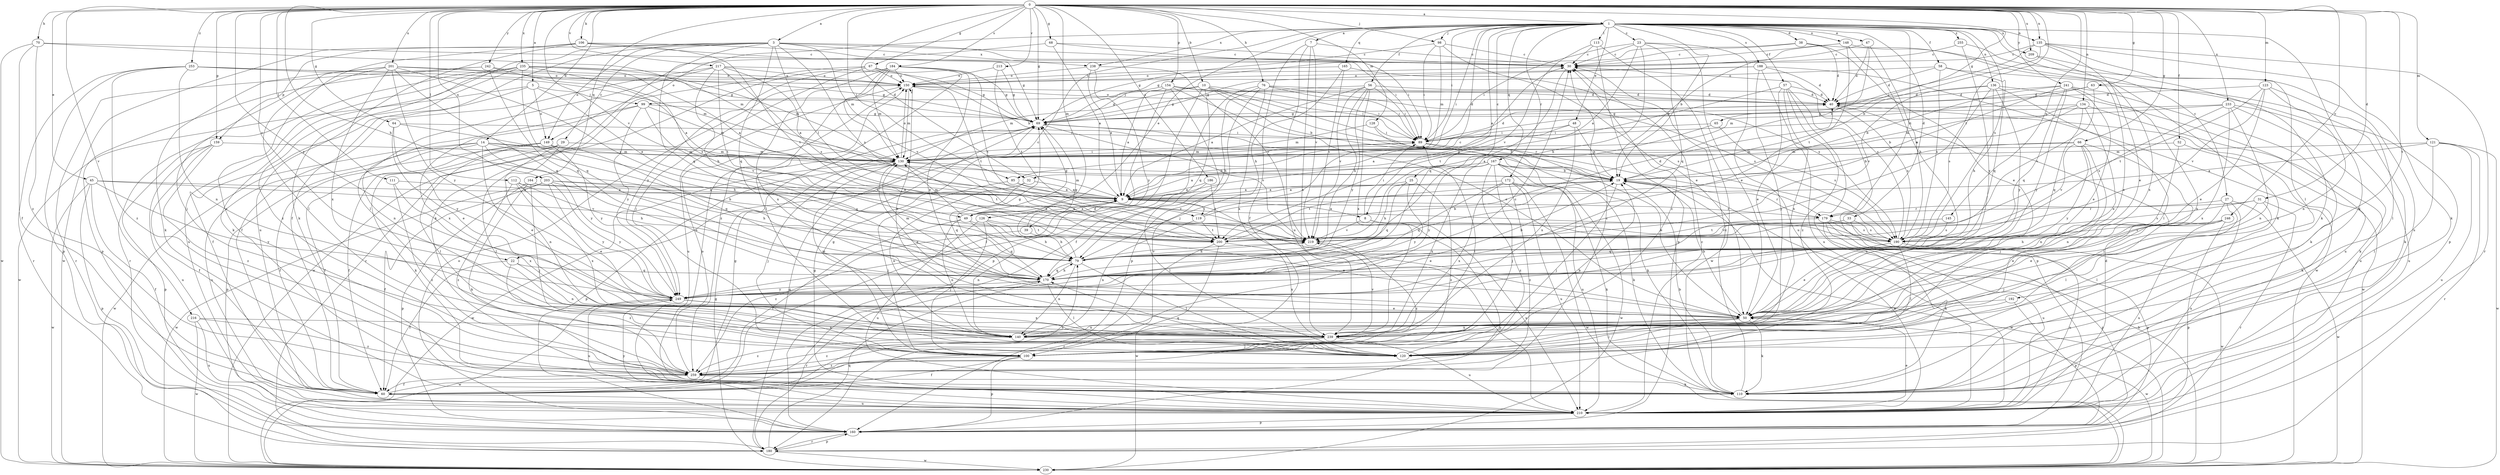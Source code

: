 strict digraph  {
0;
1;
3;
5;
7;
8;
9;
10;
14;
19;
22;
23;
25;
27;
29;
30;
31;
32;
33;
38;
39;
40;
45;
47;
48;
49;
50;
52;
56;
57;
58;
60;
63;
64;
65;
66;
67;
68;
69;
70;
76;
79;
85;
89;
98;
99;
100;
106;
110;
111;
112;
113;
119;
120;
121;
123;
126;
128;
130;
134;
135;
136;
140;
145;
148;
149;
150;
154;
159;
160;
164;
165;
167;
170;
172;
179;
180;
184;
186;
188;
190;
192;
200;
201;
203;
209;
210;
213;
216;
217;
219;
230;
233;
235;
238;
239;
241;
242;
246;
249;
253;
255;
259;
0 -> 1  [label=a];
0 -> 3  [label=a];
0 -> 5  [label=a];
0 -> 10  [label=b];
0 -> 14  [label=b];
0 -> 22  [label=c];
0 -> 31  [label=d];
0 -> 32  [label=d];
0 -> 45  [label=e];
0 -> 52  [label=f];
0 -> 63  [label=g];
0 -> 64  [label=g];
0 -> 65  [label=g];
0 -> 66  [label=g];
0 -> 67  [label=g];
0 -> 68  [label=g];
0 -> 69  [label=g];
0 -> 70  [label=h];
0 -> 76  [label=h];
0 -> 79  [label=h];
0 -> 85  [label=i];
0 -> 98  [label=j];
0 -> 106  [label=k];
0 -> 111  [label=l];
0 -> 112  [label=l];
0 -> 121  [label=m];
0 -> 123  [label=m];
0 -> 126  [label=m];
0 -> 128  [label=m];
0 -> 134  [label=n];
0 -> 135  [label=n];
0 -> 145  [label=o];
0 -> 154  [label=p];
0 -> 159  [label=p];
0 -> 164  [label=q];
0 -> 184  [label=s];
0 -> 186  [label=s];
0 -> 192  [label=t];
0 -> 200  [label=t];
0 -> 201  [label=u];
0 -> 203  [label=u];
0 -> 209  [label=u];
0 -> 213  [label=v];
0 -> 216  [label=v];
0 -> 217  [label=v];
0 -> 219  [label=v];
0 -> 233  [label=x];
0 -> 235  [label=x];
0 -> 241  [label=y];
0 -> 242  [label=y];
0 -> 246  [label=y];
0 -> 249  [label=y];
0 -> 253  [label=z];
1 -> 7  [label=a];
1 -> 8  [label=a];
1 -> 19  [label=b];
1 -> 22  [label=c];
1 -> 23  [label=c];
1 -> 25  [label=c];
1 -> 27  [label=c];
1 -> 32  [label=d];
1 -> 33  [label=d];
1 -> 38  [label=d];
1 -> 47  [label=e];
1 -> 48  [label=e];
1 -> 49  [label=e];
1 -> 56  [label=f];
1 -> 57  [label=f];
1 -> 58  [label=f];
1 -> 85  [label=i];
1 -> 89  [label=i];
1 -> 98  [label=j];
1 -> 110  [label=k];
1 -> 113  [label=l];
1 -> 135  [label=n];
1 -> 136  [label=n];
1 -> 148  [label=o];
1 -> 149  [label=o];
1 -> 165  [label=q];
1 -> 167  [label=q];
1 -> 172  [label=r];
1 -> 179  [label=r];
1 -> 188  [label=s];
1 -> 190  [label=s];
1 -> 209  [label=u];
1 -> 238  [label=x];
1 -> 255  [label=z];
3 -> 29  [label=c];
3 -> 30  [label=c];
3 -> 60  [label=f];
3 -> 89  [label=i];
3 -> 110  [label=k];
3 -> 119  [label=l];
3 -> 130  [label=m];
3 -> 149  [label=o];
3 -> 159  [label=p];
3 -> 170  [label=q];
3 -> 190  [label=s];
3 -> 210  [label=u];
3 -> 238  [label=x];
5 -> 49  [label=e];
5 -> 60  [label=f];
5 -> 99  [label=j];
5 -> 149  [label=o];
5 -> 230  [label=w];
7 -> 30  [label=c];
7 -> 60  [label=f];
7 -> 210  [label=u];
7 -> 219  [label=v];
7 -> 239  [label=x];
8 -> 89  [label=i];
8 -> 160  [label=p];
8 -> 210  [label=u];
8 -> 219  [label=v];
9 -> 8  [label=a];
9 -> 39  [label=d];
9 -> 49  [label=e];
9 -> 50  [label=e];
9 -> 119  [label=l];
9 -> 130  [label=m];
9 -> 179  [label=r];
10 -> 19  [label=b];
10 -> 89  [label=i];
10 -> 99  [label=j];
10 -> 130  [label=m];
10 -> 160  [label=p];
10 -> 170  [label=q];
10 -> 179  [label=r];
10 -> 190  [label=s];
14 -> 19  [label=b];
14 -> 50  [label=e];
14 -> 60  [label=f];
14 -> 79  [label=h];
14 -> 130  [label=m];
14 -> 210  [label=u];
14 -> 230  [label=w];
14 -> 249  [label=y];
19 -> 9  [label=a];
19 -> 69  [label=g];
19 -> 100  [label=j];
19 -> 179  [label=r];
19 -> 200  [label=t];
19 -> 230  [label=w];
22 -> 60  [label=f];
22 -> 140  [label=n];
22 -> 170  [label=q];
22 -> 259  [label=z];
23 -> 9  [label=a];
23 -> 30  [label=c];
23 -> 50  [label=e];
23 -> 79  [label=h];
23 -> 89  [label=i];
23 -> 170  [label=q];
23 -> 210  [label=u];
25 -> 9  [label=a];
25 -> 79  [label=h];
25 -> 170  [label=q];
25 -> 249  [label=y];
25 -> 259  [label=z];
27 -> 50  [label=e];
27 -> 120  [label=l];
27 -> 179  [label=r];
27 -> 210  [label=u];
27 -> 230  [label=w];
29 -> 60  [label=f];
29 -> 110  [label=k];
29 -> 120  [label=l];
29 -> 130  [label=m];
29 -> 140  [label=n];
30 -> 150  [label=o];
30 -> 170  [label=q];
31 -> 50  [label=e];
31 -> 120  [label=l];
31 -> 179  [label=r];
31 -> 180  [label=r];
31 -> 190  [label=s];
32 -> 9  [label=a];
32 -> 140  [label=n];
32 -> 170  [label=q];
33 -> 160  [label=p];
33 -> 190  [label=s];
33 -> 200  [label=t];
38 -> 30  [label=c];
38 -> 40  [label=d];
38 -> 50  [label=e];
38 -> 69  [label=g];
38 -> 160  [label=p];
39 -> 9  [label=a];
39 -> 50  [label=e];
39 -> 259  [label=z];
40 -> 69  [label=g];
40 -> 150  [label=o];
40 -> 190  [label=s];
40 -> 230  [label=w];
45 -> 9  [label=a];
45 -> 60  [label=f];
45 -> 160  [label=p];
45 -> 219  [label=v];
45 -> 230  [label=w];
45 -> 249  [label=y];
47 -> 19  [label=b];
47 -> 30  [label=c];
47 -> 40  [label=d];
47 -> 190  [label=s];
48 -> 9  [label=a];
48 -> 19  [label=b];
48 -> 89  [label=i];
48 -> 239  [label=x];
49 -> 9  [label=a];
49 -> 60  [label=f];
49 -> 69  [label=g];
49 -> 79  [label=h];
49 -> 130  [label=m];
49 -> 140  [label=n];
49 -> 170  [label=q];
50 -> 19  [label=b];
50 -> 110  [label=k];
50 -> 120  [label=l];
50 -> 140  [label=n];
50 -> 230  [label=w];
50 -> 239  [label=x];
52 -> 110  [label=k];
52 -> 130  [label=m];
52 -> 140  [label=n];
56 -> 9  [label=a];
56 -> 40  [label=d];
56 -> 69  [label=g];
56 -> 79  [label=h];
56 -> 89  [label=i];
56 -> 219  [label=v];
56 -> 239  [label=x];
56 -> 249  [label=y];
57 -> 40  [label=d];
57 -> 50  [label=e];
57 -> 160  [label=p];
57 -> 200  [label=t];
57 -> 210  [label=u];
57 -> 239  [label=x];
57 -> 259  [label=z];
58 -> 40  [label=d];
58 -> 50  [label=e];
58 -> 150  [label=o];
58 -> 170  [label=q];
58 -> 190  [label=s];
60 -> 69  [label=g];
60 -> 79  [label=h];
60 -> 210  [label=u];
63 -> 40  [label=d];
63 -> 110  [label=k];
63 -> 130  [label=m];
63 -> 219  [label=v];
64 -> 50  [label=e];
64 -> 79  [label=h];
64 -> 89  [label=i];
64 -> 249  [label=y];
65 -> 9  [label=a];
65 -> 89  [label=i];
65 -> 190  [label=s];
66 -> 19  [label=b];
66 -> 100  [label=j];
66 -> 120  [label=l];
66 -> 130  [label=m];
66 -> 140  [label=n];
66 -> 219  [label=v];
66 -> 249  [label=y];
67 -> 19  [label=b];
67 -> 69  [label=g];
67 -> 100  [label=j];
67 -> 150  [label=o];
67 -> 180  [label=r];
67 -> 249  [label=y];
68 -> 9  [label=a];
68 -> 30  [label=c];
68 -> 89  [label=i];
68 -> 170  [label=q];
69 -> 89  [label=i];
69 -> 219  [label=v];
70 -> 30  [label=c];
70 -> 60  [label=f];
70 -> 130  [label=m];
70 -> 230  [label=w];
70 -> 259  [label=z];
76 -> 40  [label=d];
76 -> 60  [label=f];
76 -> 79  [label=h];
76 -> 89  [label=i];
76 -> 160  [label=p];
76 -> 190  [label=s];
76 -> 239  [label=x];
79 -> 69  [label=g];
79 -> 120  [label=l];
79 -> 140  [label=n];
79 -> 170  [label=q];
79 -> 219  [label=v];
85 -> 9  [label=a];
85 -> 100  [label=j];
85 -> 219  [label=v];
89 -> 40  [label=d];
89 -> 50  [label=e];
89 -> 110  [label=k];
89 -> 130  [label=m];
98 -> 30  [label=c];
98 -> 50  [label=e];
98 -> 69  [label=g];
98 -> 89  [label=i];
98 -> 130  [label=m];
99 -> 69  [label=g];
99 -> 130  [label=m];
99 -> 140  [label=n];
99 -> 219  [label=v];
99 -> 239  [label=x];
99 -> 249  [label=y];
100 -> 19  [label=b];
100 -> 60  [label=f];
100 -> 69  [label=g];
100 -> 89  [label=i];
100 -> 160  [label=p];
100 -> 259  [label=z];
106 -> 30  [label=c];
106 -> 69  [label=g];
106 -> 110  [label=k];
106 -> 200  [label=t];
106 -> 230  [label=w];
106 -> 259  [label=z];
110 -> 19  [label=b];
110 -> 30  [label=c];
111 -> 9  [label=a];
111 -> 239  [label=x];
111 -> 259  [label=z];
112 -> 9  [label=a];
112 -> 79  [label=h];
112 -> 239  [label=x];
112 -> 249  [label=y];
112 -> 259  [label=z];
113 -> 30  [label=c];
113 -> 160  [label=p];
113 -> 219  [label=v];
113 -> 230  [label=w];
119 -> 30  [label=c];
119 -> 40  [label=d];
119 -> 140  [label=n];
119 -> 200  [label=t];
120 -> 30  [label=c];
120 -> 170  [label=q];
121 -> 9  [label=a];
121 -> 120  [label=l];
121 -> 130  [label=m];
121 -> 180  [label=r];
121 -> 210  [label=u];
121 -> 230  [label=w];
123 -> 40  [label=d];
123 -> 50  [label=e];
123 -> 120  [label=l];
123 -> 140  [label=n];
123 -> 200  [label=t];
123 -> 219  [label=v];
126 -> 79  [label=h];
126 -> 100  [label=j];
126 -> 140  [label=n];
126 -> 200  [label=t];
126 -> 210  [label=u];
128 -> 19  [label=b];
128 -> 89  [label=i];
128 -> 130  [label=m];
130 -> 19  [label=b];
130 -> 50  [label=e];
130 -> 89  [label=i];
130 -> 100  [label=j];
130 -> 150  [label=o];
130 -> 160  [label=p];
130 -> 200  [label=t];
130 -> 230  [label=w];
134 -> 19  [label=b];
134 -> 50  [label=e];
134 -> 69  [label=g];
134 -> 130  [label=m];
134 -> 170  [label=q];
134 -> 210  [label=u];
135 -> 19  [label=b];
135 -> 30  [label=c];
135 -> 50  [label=e];
135 -> 89  [label=i];
135 -> 110  [label=k];
135 -> 120  [label=l];
135 -> 180  [label=r];
136 -> 40  [label=d];
136 -> 79  [label=h];
136 -> 120  [label=l];
136 -> 190  [label=s];
136 -> 210  [label=u];
136 -> 219  [label=v];
136 -> 249  [label=y];
140 -> 30  [label=c];
140 -> 120  [label=l];
140 -> 130  [label=m];
140 -> 259  [label=z];
145 -> 190  [label=s];
145 -> 219  [label=v];
148 -> 19  [label=b];
148 -> 30  [label=c];
148 -> 79  [label=h];
148 -> 110  [label=k];
148 -> 200  [label=t];
149 -> 60  [label=f];
149 -> 120  [label=l];
149 -> 130  [label=m];
149 -> 160  [label=p];
149 -> 170  [label=q];
149 -> 249  [label=y];
150 -> 40  [label=d];
150 -> 130  [label=m];
150 -> 200  [label=t];
150 -> 210  [label=u];
154 -> 9  [label=a];
154 -> 40  [label=d];
154 -> 50  [label=e];
154 -> 60  [label=f];
154 -> 69  [label=g];
154 -> 89  [label=i];
154 -> 100  [label=j];
159 -> 60  [label=f];
159 -> 130  [label=m];
159 -> 160  [label=p];
159 -> 210  [label=u];
159 -> 259  [label=z];
160 -> 150  [label=o];
160 -> 180  [label=r];
164 -> 9  [label=a];
164 -> 100  [label=j];
164 -> 110  [label=k];
164 -> 160  [label=p];
165 -> 79  [label=h];
165 -> 150  [label=o];
165 -> 190  [label=s];
165 -> 219  [label=v];
167 -> 9  [label=a];
167 -> 19  [label=b];
167 -> 100  [label=j];
167 -> 110  [label=k];
167 -> 210  [label=u];
167 -> 230  [label=w];
167 -> 239  [label=x];
167 -> 249  [label=y];
167 -> 259  [label=z];
170 -> 19  [label=b];
170 -> 69  [label=g];
170 -> 79  [label=h];
170 -> 120  [label=l];
170 -> 130  [label=m];
170 -> 180  [label=r];
170 -> 249  [label=y];
172 -> 9  [label=a];
172 -> 110  [label=k];
172 -> 170  [label=q];
172 -> 210  [label=u];
172 -> 230  [label=w];
172 -> 239  [label=x];
172 -> 259  [label=z];
179 -> 110  [label=k];
179 -> 160  [label=p];
179 -> 170  [label=q];
179 -> 190  [label=s];
179 -> 210  [label=u];
179 -> 230  [label=w];
180 -> 69  [label=g];
180 -> 160  [label=p];
180 -> 170  [label=q];
180 -> 230  [label=w];
184 -> 50  [label=e];
184 -> 120  [label=l];
184 -> 130  [label=m];
184 -> 150  [label=o];
184 -> 200  [label=t];
184 -> 219  [label=v];
184 -> 230  [label=w];
184 -> 239  [label=x];
184 -> 259  [label=z];
186 -> 9  [label=a];
186 -> 120  [label=l];
186 -> 200  [label=t];
188 -> 40  [label=d];
188 -> 69  [label=g];
188 -> 100  [label=j];
188 -> 150  [label=o];
188 -> 210  [label=u];
188 -> 230  [label=w];
190 -> 30  [label=c];
190 -> 50  [label=e];
190 -> 120  [label=l];
190 -> 210  [label=u];
192 -> 50  [label=e];
192 -> 100  [label=j];
192 -> 160  [label=p];
200 -> 19  [label=b];
200 -> 180  [label=r];
200 -> 230  [label=w];
200 -> 239  [label=x];
201 -> 69  [label=g];
201 -> 100  [label=j];
201 -> 110  [label=k];
201 -> 120  [label=l];
201 -> 150  [label=o];
201 -> 170  [label=q];
201 -> 219  [label=v];
201 -> 239  [label=x];
201 -> 249  [label=y];
203 -> 9  [label=a];
203 -> 50  [label=e];
203 -> 60  [label=f];
203 -> 79  [label=h];
203 -> 190  [label=s];
203 -> 230  [label=w];
203 -> 249  [label=y];
209 -> 110  [label=k];
209 -> 239  [label=x];
210 -> 30  [label=c];
210 -> 40  [label=d];
210 -> 50  [label=e];
210 -> 69  [label=g];
210 -> 150  [label=o];
210 -> 160  [label=p];
210 -> 249  [label=y];
213 -> 69  [label=g];
213 -> 150  [label=o];
213 -> 200  [label=t];
216 -> 210  [label=u];
216 -> 230  [label=w];
216 -> 239  [label=x];
216 -> 259  [label=z];
217 -> 9  [label=a];
217 -> 60  [label=f];
217 -> 69  [label=g];
217 -> 79  [label=h];
217 -> 120  [label=l];
217 -> 150  [label=o];
217 -> 190  [label=s];
217 -> 200  [label=t];
219 -> 79  [label=h];
219 -> 259  [label=z];
230 -> 19  [label=b];
230 -> 69  [label=g];
233 -> 69  [label=g];
233 -> 89  [label=i];
233 -> 110  [label=k];
233 -> 140  [label=n];
233 -> 190  [label=s];
233 -> 210  [label=u];
233 -> 239  [label=x];
235 -> 9  [label=a];
235 -> 110  [label=k];
235 -> 130  [label=m];
235 -> 150  [label=o];
235 -> 170  [label=q];
235 -> 180  [label=r];
235 -> 190  [label=s];
235 -> 210  [label=u];
235 -> 259  [label=z];
238 -> 9  [label=a];
238 -> 150  [label=o];
238 -> 219  [label=v];
238 -> 249  [label=y];
239 -> 100  [label=j];
239 -> 150  [label=o];
239 -> 210  [label=u];
239 -> 219  [label=v];
239 -> 259  [label=z];
241 -> 9  [label=a];
241 -> 19  [label=b];
241 -> 40  [label=d];
241 -> 50  [label=e];
241 -> 110  [label=k];
241 -> 170  [label=q];
241 -> 239  [label=x];
241 -> 249  [label=y];
242 -> 9  [label=a];
242 -> 150  [label=o];
242 -> 160  [label=p];
242 -> 170  [label=q];
242 -> 180  [label=r];
246 -> 79  [label=h];
246 -> 100  [label=j];
246 -> 160  [label=p];
246 -> 190  [label=s];
246 -> 210  [label=u];
249 -> 50  [label=e];
249 -> 210  [label=u];
249 -> 230  [label=w];
249 -> 239  [label=x];
253 -> 69  [label=g];
253 -> 130  [label=m];
253 -> 140  [label=n];
253 -> 150  [label=o];
253 -> 160  [label=p];
253 -> 180  [label=r];
253 -> 259  [label=z];
255 -> 30  [label=c];
255 -> 210  [label=u];
255 -> 249  [label=y];
259 -> 30  [label=c];
259 -> 60  [label=f];
259 -> 110  [label=k];
259 -> 150  [label=o];
}
